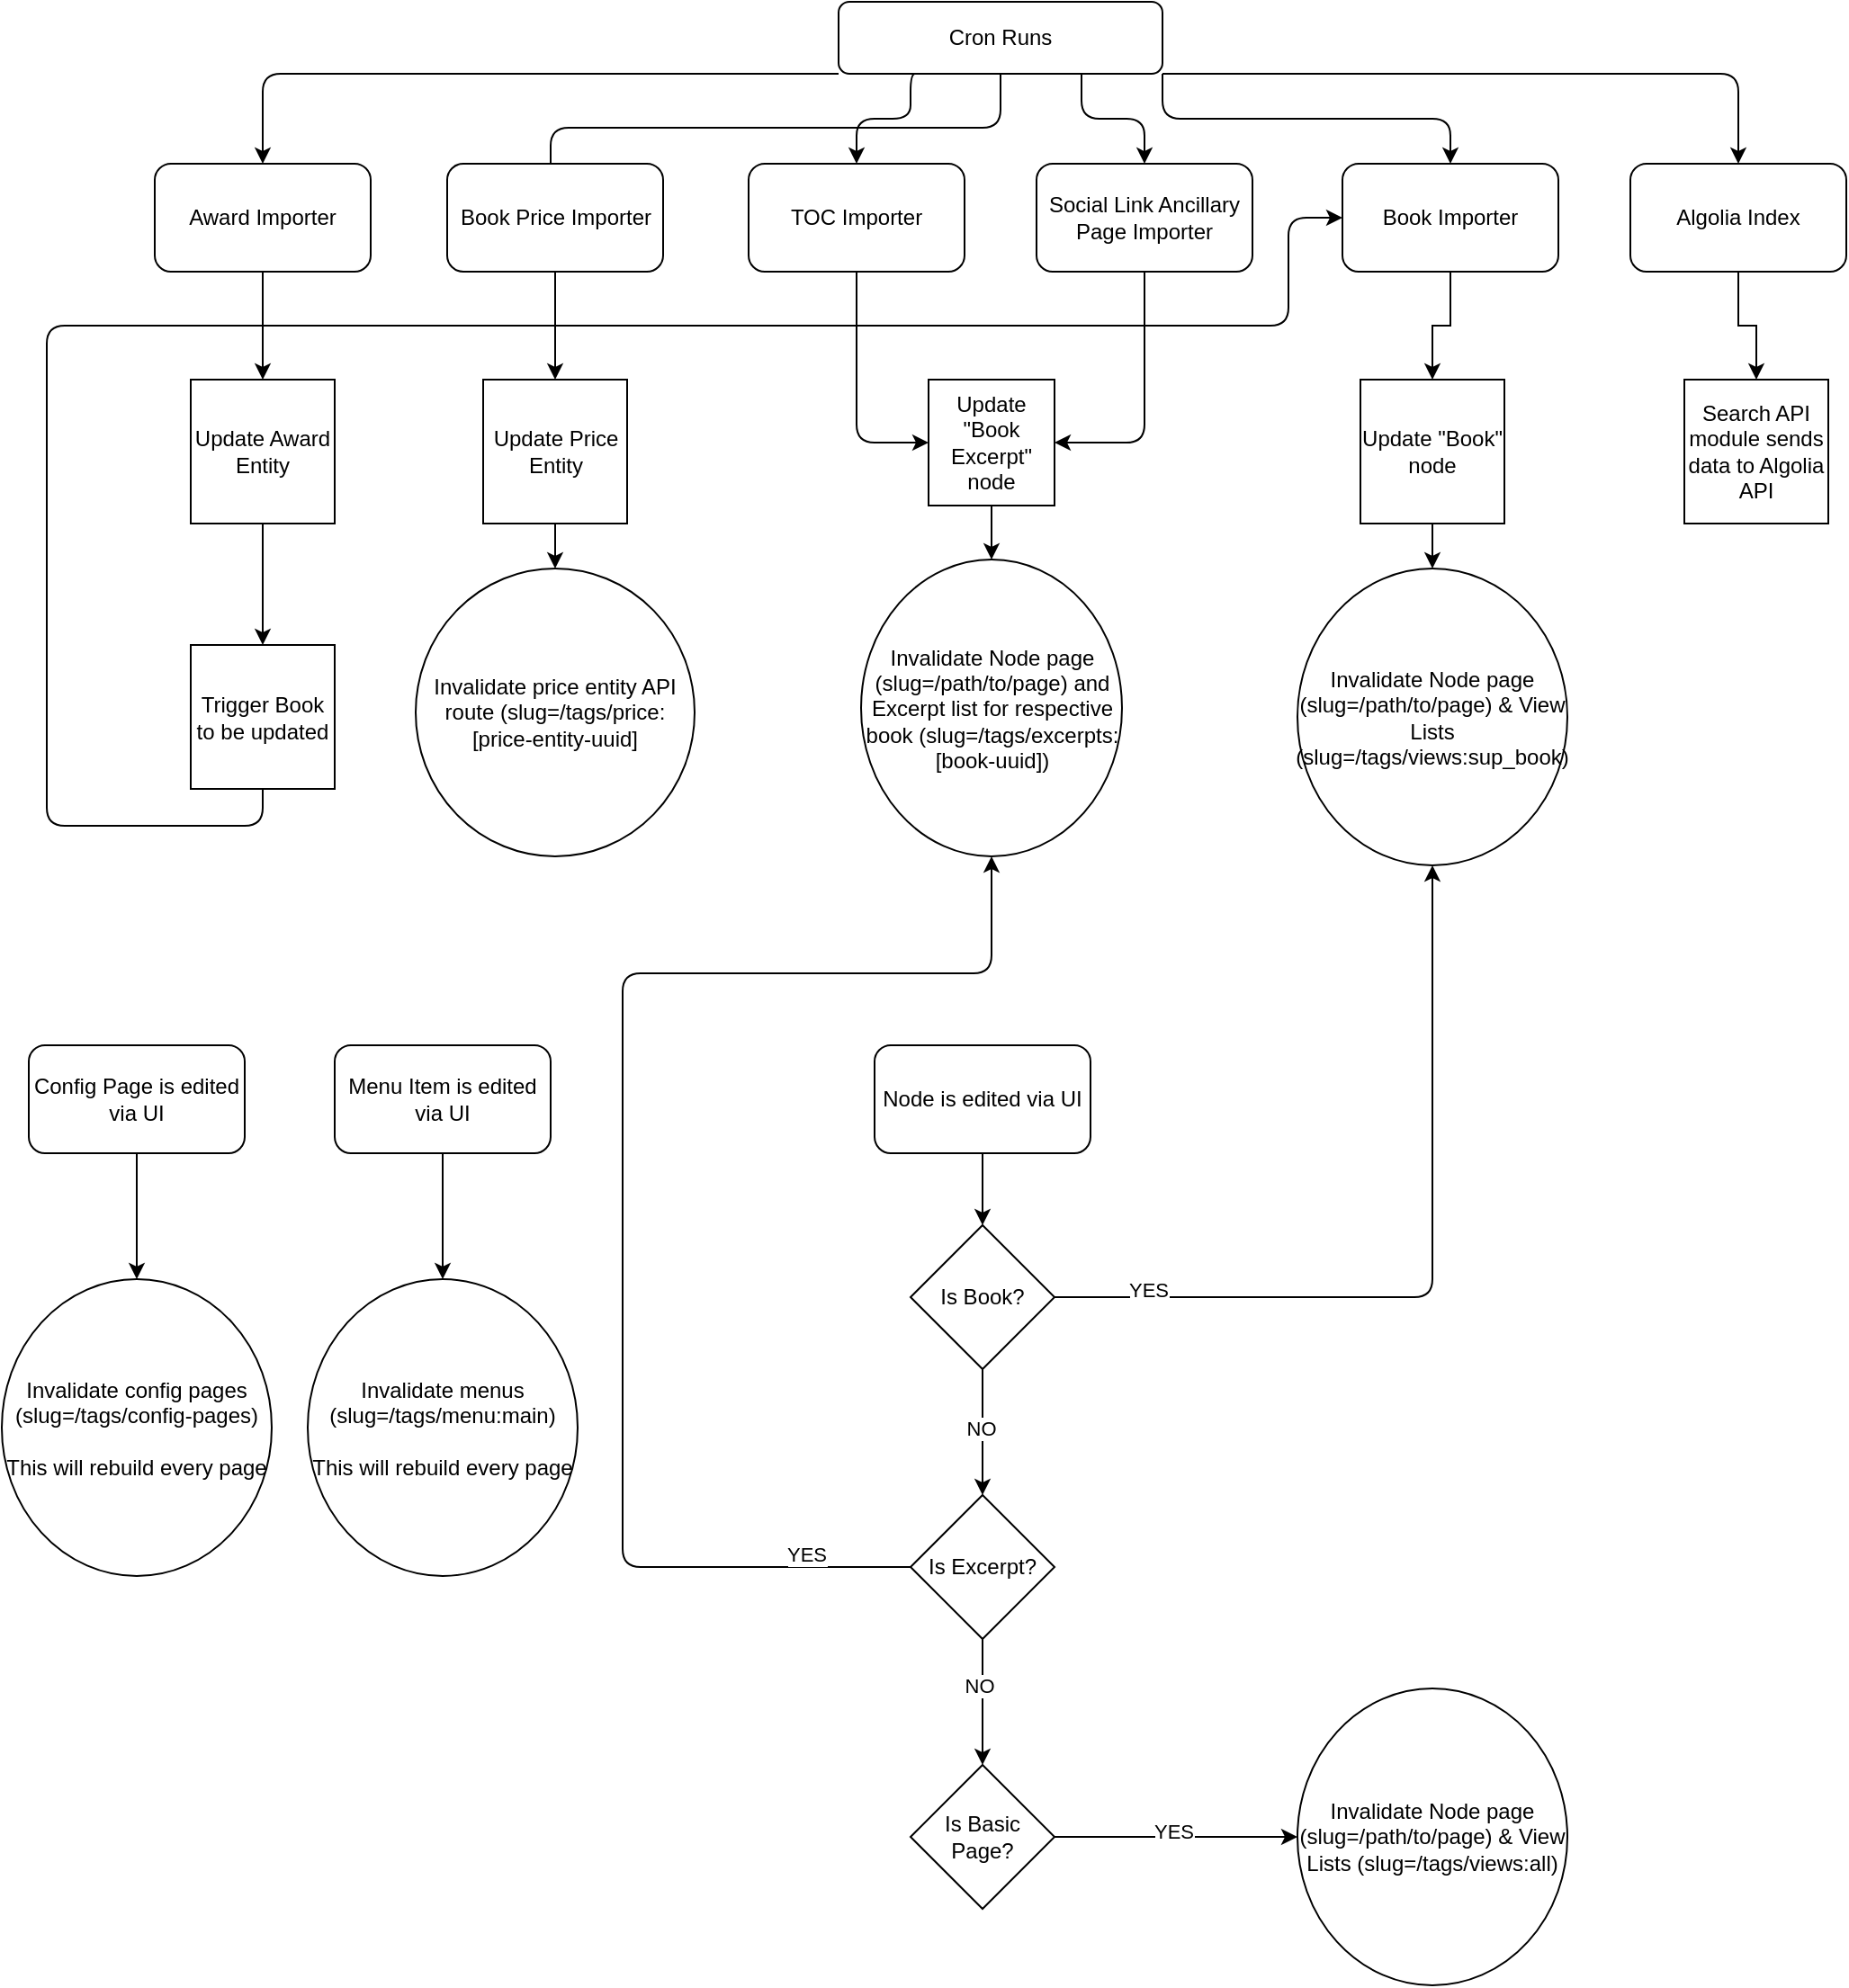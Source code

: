 <mxfile version="24.9.1">
  <diagram id="C5RBs43oDa-KdzZeNtuy" name="Page-1">
    <mxGraphModel dx="2456" dy="1082" grid="1" gridSize="10" guides="1" tooltips="1" connect="1" arrows="1" fold="1" page="1" pageScale="1" pageWidth="827" pageHeight="1169" math="0" shadow="0">
      <root>
        <mxCell id="WIyWlLk6GJQsqaUBKTNV-0" />
        <mxCell id="WIyWlLk6GJQsqaUBKTNV-1" parent="WIyWlLk6GJQsqaUBKTNV-0" />
        <mxCell id="gXQ1bGzr18bKDSAEKjB8-29" style="edgeStyle=orthogonalEdgeStyle;rounded=1;orthogonalLoop=1;jettySize=auto;html=1;exitX=0;exitY=1;exitDx=0;exitDy=0;entryX=0.5;entryY=0;entryDx=0;entryDy=0;curved=0;" parent="WIyWlLk6GJQsqaUBKTNV-1" source="WIyWlLk6GJQsqaUBKTNV-3" target="gXQ1bGzr18bKDSAEKjB8-5" edge="1">
          <mxGeometry relative="1" as="geometry">
            <Array as="points">
              <mxPoint x="-70" y="40" />
            </Array>
          </mxGeometry>
        </mxCell>
        <mxCell id="gXQ1bGzr18bKDSAEKjB8-31" style="edgeStyle=orthogonalEdgeStyle;rounded=1;orthogonalLoop=1;jettySize=auto;html=1;exitX=0.25;exitY=1;exitDx=0;exitDy=0;entryX=0.5;entryY=0;entryDx=0;entryDy=0;curved=0;" parent="WIyWlLk6GJQsqaUBKTNV-1" source="WIyWlLk6GJQsqaUBKTNV-3" target="gXQ1bGzr18bKDSAEKjB8-4" edge="1">
          <mxGeometry relative="1" as="geometry">
            <Array as="points">
              <mxPoint x="290" y="40" />
              <mxPoint x="290" y="65" />
              <mxPoint x="260" y="65" />
            </Array>
          </mxGeometry>
        </mxCell>
        <mxCell id="gXQ1bGzr18bKDSAEKjB8-32" style="edgeStyle=orthogonalEdgeStyle;rounded=1;orthogonalLoop=1;jettySize=auto;html=1;exitX=0.5;exitY=1;exitDx=0;exitDy=0;entryX=0.5;entryY=0;entryDx=0;entryDy=0;curved=0;" parent="WIyWlLk6GJQsqaUBKTNV-1" source="WIyWlLk6GJQsqaUBKTNV-3" target="gXQ1bGzr18bKDSAEKjB8-3" edge="1">
          <mxGeometry relative="1" as="geometry">
            <Array as="points">
              <mxPoint x="340" y="70" />
              <mxPoint x="90" y="70" />
              <mxPoint x="90" y="120" />
            </Array>
          </mxGeometry>
        </mxCell>
        <mxCell id="gXQ1bGzr18bKDSAEKjB8-33" style="edgeStyle=orthogonalEdgeStyle;rounded=1;orthogonalLoop=1;jettySize=auto;html=1;exitX=0.75;exitY=1;exitDx=0;exitDy=0;entryX=0.5;entryY=0;entryDx=0;entryDy=0;curved=0;" parent="WIyWlLk6GJQsqaUBKTNV-1" source="WIyWlLk6GJQsqaUBKTNV-3" target="gXQ1bGzr18bKDSAEKjB8-0" edge="1">
          <mxGeometry relative="1" as="geometry" />
        </mxCell>
        <mxCell id="gXQ1bGzr18bKDSAEKjB8-34" style="edgeStyle=orthogonalEdgeStyle;rounded=1;orthogonalLoop=1;jettySize=auto;html=1;exitX=1;exitY=1;exitDx=0;exitDy=0;entryX=0.5;entryY=0;entryDx=0;entryDy=0;curved=0;" parent="WIyWlLk6GJQsqaUBKTNV-1" source="WIyWlLk6GJQsqaUBKTNV-3" target="gXQ1bGzr18bKDSAEKjB8-1" edge="1">
          <mxGeometry relative="1" as="geometry" />
        </mxCell>
        <mxCell id="gXQ1bGzr18bKDSAEKjB8-35" style="edgeStyle=orthogonalEdgeStyle;rounded=1;orthogonalLoop=1;jettySize=auto;html=1;exitX=1;exitY=1;exitDx=0;exitDy=0;entryX=0.5;entryY=0;entryDx=0;entryDy=0;curved=0;" parent="WIyWlLk6GJQsqaUBKTNV-1" source="WIyWlLk6GJQsqaUBKTNV-3" target="gXQ1bGzr18bKDSAEKjB8-2" edge="1">
          <mxGeometry relative="1" as="geometry">
            <Array as="points">
              <mxPoint x="750" y="40" />
            </Array>
          </mxGeometry>
        </mxCell>
        <mxCell id="WIyWlLk6GJQsqaUBKTNV-3" value="Cron Runs" style="rounded=1;whiteSpace=wrap;html=1;fontSize=12;glass=0;strokeWidth=1;shadow=0;" parent="WIyWlLk6GJQsqaUBKTNV-1" vertex="1">
          <mxGeometry x="250" width="180" height="40" as="geometry" />
        </mxCell>
        <mxCell id="3H67fLxBT_Na-QWWJiMG-2" style="edgeStyle=orthogonalEdgeStyle;rounded=1;orthogonalLoop=1;jettySize=auto;html=1;exitX=0.5;exitY=1;exitDx=0;exitDy=0;entryX=1;entryY=0.5;entryDx=0;entryDy=0;curved=0;" edge="1" parent="WIyWlLk6GJQsqaUBKTNV-1" source="gXQ1bGzr18bKDSAEKjB8-0" target="gXQ1bGzr18bKDSAEKjB8-15">
          <mxGeometry relative="1" as="geometry" />
        </mxCell>
        <mxCell id="gXQ1bGzr18bKDSAEKjB8-0" value="Social Link Ancillary Page Importer" style="rounded=1;whiteSpace=wrap;html=1;" parent="WIyWlLk6GJQsqaUBKTNV-1" vertex="1">
          <mxGeometry x="360" y="90" width="120" height="60" as="geometry" />
        </mxCell>
        <mxCell id="gXQ1bGzr18bKDSAEKjB8-40" style="edgeStyle=orthogonalEdgeStyle;rounded=0;orthogonalLoop=1;jettySize=auto;html=1;exitX=0.5;exitY=1;exitDx=0;exitDy=0;entryX=0.5;entryY=0;entryDx=0;entryDy=0;" parent="WIyWlLk6GJQsqaUBKTNV-1" source="gXQ1bGzr18bKDSAEKjB8-1" target="gXQ1bGzr18bKDSAEKjB8-16" edge="1">
          <mxGeometry relative="1" as="geometry" />
        </mxCell>
        <mxCell id="gXQ1bGzr18bKDSAEKjB8-1" value="Book Importer" style="rounded=1;whiteSpace=wrap;html=1;" parent="WIyWlLk6GJQsqaUBKTNV-1" vertex="1">
          <mxGeometry x="530" y="90" width="120" height="60" as="geometry" />
        </mxCell>
        <mxCell id="gXQ1bGzr18bKDSAEKjB8-41" style="edgeStyle=orthogonalEdgeStyle;rounded=0;orthogonalLoop=1;jettySize=auto;html=1;exitX=0.5;exitY=1;exitDx=0;exitDy=0;entryX=0.5;entryY=0;entryDx=0;entryDy=0;" parent="WIyWlLk6GJQsqaUBKTNV-1" source="gXQ1bGzr18bKDSAEKjB8-2" target="gXQ1bGzr18bKDSAEKjB8-24" edge="1">
          <mxGeometry relative="1" as="geometry" />
        </mxCell>
        <mxCell id="gXQ1bGzr18bKDSAEKjB8-2" value="Algolia Index" style="rounded=1;whiteSpace=wrap;html=1;" parent="WIyWlLk6GJQsqaUBKTNV-1" vertex="1">
          <mxGeometry x="690" y="90" width="120" height="60" as="geometry" />
        </mxCell>
        <mxCell id="gXQ1bGzr18bKDSAEKjB8-38" style="edgeStyle=orthogonalEdgeStyle;rounded=1;orthogonalLoop=1;jettySize=auto;html=1;exitX=0.5;exitY=1;exitDx=0;exitDy=0;entryX=0.5;entryY=0;entryDx=0;entryDy=0;curved=0;" parent="WIyWlLk6GJQsqaUBKTNV-1" source="gXQ1bGzr18bKDSAEKjB8-3" target="gXQ1bGzr18bKDSAEKjB8-17" edge="1">
          <mxGeometry relative="1" as="geometry" />
        </mxCell>
        <mxCell id="gXQ1bGzr18bKDSAEKjB8-3" value="Book Price Importer" style="rounded=1;whiteSpace=wrap;html=1;" parent="WIyWlLk6GJQsqaUBKTNV-1" vertex="1">
          <mxGeometry x="32.5" y="90" width="120" height="60" as="geometry" />
        </mxCell>
        <mxCell id="3H67fLxBT_Na-QWWJiMG-1" style="edgeStyle=orthogonalEdgeStyle;rounded=1;orthogonalLoop=1;jettySize=auto;html=1;exitX=0.5;exitY=1;exitDx=0;exitDy=0;entryX=0;entryY=0.5;entryDx=0;entryDy=0;curved=0;" edge="1" parent="WIyWlLk6GJQsqaUBKTNV-1" source="gXQ1bGzr18bKDSAEKjB8-4" target="gXQ1bGzr18bKDSAEKjB8-15">
          <mxGeometry relative="1" as="geometry" />
        </mxCell>
        <mxCell id="gXQ1bGzr18bKDSAEKjB8-4" value="TOC Importer" style="rounded=1;whiteSpace=wrap;html=1;" parent="WIyWlLk6GJQsqaUBKTNV-1" vertex="1">
          <mxGeometry x="200" y="90" width="120" height="60" as="geometry" />
        </mxCell>
        <mxCell id="gXQ1bGzr18bKDSAEKjB8-36" style="edgeStyle=orthogonalEdgeStyle;rounded=0;orthogonalLoop=1;jettySize=auto;html=1;exitX=0.5;exitY=1;exitDx=0;exitDy=0;entryX=0.5;entryY=0;entryDx=0;entryDy=0;" parent="WIyWlLk6GJQsqaUBKTNV-1" source="gXQ1bGzr18bKDSAEKjB8-5" target="gXQ1bGzr18bKDSAEKjB8-12" edge="1">
          <mxGeometry relative="1" as="geometry" />
        </mxCell>
        <mxCell id="gXQ1bGzr18bKDSAEKjB8-5" value="Award Importer" style="rounded=1;whiteSpace=wrap;html=1;" parent="WIyWlLk6GJQsqaUBKTNV-1" vertex="1">
          <mxGeometry x="-130" y="90" width="120" height="60" as="geometry" />
        </mxCell>
        <mxCell id="gXQ1bGzr18bKDSAEKjB8-42" style="edgeStyle=orthogonalEdgeStyle;rounded=0;orthogonalLoop=1;jettySize=auto;html=1;entryX=0.5;entryY=0;entryDx=0;entryDy=0;" parent="WIyWlLk6GJQsqaUBKTNV-1" source="gXQ1bGzr18bKDSAEKjB8-12" target="gXQ1bGzr18bKDSAEKjB8-13" edge="1">
          <mxGeometry relative="1" as="geometry" />
        </mxCell>
        <mxCell id="gXQ1bGzr18bKDSAEKjB8-12" value="Update Award Entity" style="whiteSpace=wrap;html=1;aspect=fixed;" parent="WIyWlLk6GJQsqaUBKTNV-1" vertex="1">
          <mxGeometry x="-110" y="210" width="80" height="80" as="geometry" />
        </mxCell>
        <mxCell id="3H67fLxBT_Na-QWWJiMG-4" style="edgeStyle=orthogonalEdgeStyle;rounded=1;orthogonalLoop=1;jettySize=auto;html=1;exitX=0.5;exitY=1;exitDx=0;exitDy=0;entryX=0;entryY=0.5;entryDx=0;entryDy=0;curved=0;" edge="1" parent="WIyWlLk6GJQsqaUBKTNV-1" source="gXQ1bGzr18bKDSAEKjB8-13" target="gXQ1bGzr18bKDSAEKjB8-1">
          <mxGeometry relative="1" as="geometry">
            <Array as="points">
              <mxPoint x="-70" y="458" />
              <mxPoint x="-190" y="458" />
              <mxPoint x="-190" y="180" />
              <mxPoint x="500" y="180" />
              <mxPoint x="500" y="120" />
            </Array>
          </mxGeometry>
        </mxCell>
        <mxCell id="gXQ1bGzr18bKDSAEKjB8-13" value="Trigger Book to be updated" style="whiteSpace=wrap;html=1;aspect=fixed;" parent="WIyWlLk6GJQsqaUBKTNV-1" vertex="1">
          <mxGeometry x="-110" y="357.5" width="80" height="80" as="geometry" />
        </mxCell>
        <mxCell id="3H67fLxBT_Na-QWWJiMG-3" style="edgeStyle=orthogonalEdgeStyle;rounded=0;orthogonalLoop=1;jettySize=auto;html=1;exitX=0.5;exitY=1;exitDx=0;exitDy=0;entryX=0.5;entryY=0;entryDx=0;entryDy=0;" edge="1" parent="WIyWlLk6GJQsqaUBKTNV-1" source="gXQ1bGzr18bKDSAEKjB8-15" target="gXQ1bGzr18bKDSAEKjB8-23">
          <mxGeometry relative="1" as="geometry" />
        </mxCell>
        <mxCell id="gXQ1bGzr18bKDSAEKjB8-15" value="Update &quot;Book Excerpt&quot; node" style="whiteSpace=wrap;html=1;aspect=fixed;" parent="WIyWlLk6GJQsqaUBKTNV-1" vertex="1">
          <mxGeometry x="300" y="210" width="70" height="70" as="geometry" />
        </mxCell>
        <mxCell id="gXQ1bGzr18bKDSAEKjB8-46" style="edgeStyle=orthogonalEdgeStyle;rounded=0;orthogonalLoop=1;jettySize=auto;html=1;exitX=0.5;exitY=1;exitDx=0;exitDy=0;entryX=0.5;entryY=0;entryDx=0;entryDy=0;" parent="WIyWlLk6GJQsqaUBKTNV-1" source="gXQ1bGzr18bKDSAEKjB8-16" target="gXQ1bGzr18bKDSAEKjB8-21" edge="1">
          <mxGeometry relative="1" as="geometry" />
        </mxCell>
        <mxCell id="gXQ1bGzr18bKDSAEKjB8-16" value="Update &quot;Book&quot; node" style="whiteSpace=wrap;html=1;aspect=fixed;" parent="WIyWlLk6GJQsqaUBKTNV-1" vertex="1">
          <mxGeometry x="540" y="210" width="80" height="80" as="geometry" />
        </mxCell>
        <mxCell id="gXQ1bGzr18bKDSAEKjB8-44" style="edgeStyle=orthogonalEdgeStyle;rounded=0;orthogonalLoop=1;jettySize=auto;html=1;exitX=0.5;exitY=1;exitDx=0;exitDy=0;entryX=0.5;entryY=0;entryDx=0;entryDy=0;" parent="WIyWlLk6GJQsqaUBKTNV-1" source="gXQ1bGzr18bKDSAEKjB8-17" target="gXQ1bGzr18bKDSAEKjB8-19" edge="1">
          <mxGeometry relative="1" as="geometry" />
        </mxCell>
        <mxCell id="gXQ1bGzr18bKDSAEKjB8-17" value="Update Price Entity" style="whiteSpace=wrap;html=1;aspect=fixed;" parent="WIyWlLk6GJQsqaUBKTNV-1" vertex="1">
          <mxGeometry x="52.5" y="210" width="80" height="80" as="geometry" />
        </mxCell>
        <mxCell id="gXQ1bGzr18bKDSAEKjB8-19" value="&lt;div&gt;Invalidate price entity API route (slug=/tags/price:[price-entity-uuid]&lt;br&gt;&lt;/div&gt;" style="ellipse;whiteSpace=wrap;html=1;" parent="WIyWlLk6GJQsqaUBKTNV-1" vertex="1">
          <mxGeometry x="15" y="315" width="155" height="160" as="geometry" />
        </mxCell>
        <mxCell id="gXQ1bGzr18bKDSAEKjB8-21" value="&lt;div&gt;Invalidate Node page (slug=/path/to/page) &amp;amp; View Lists (slug=/tags/views:sup_book)&lt;/div&gt;" style="ellipse;whiteSpace=wrap;html=1;" parent="WIyWlLk6GJQsqaUBKTNV-1" vertex="1">
          <mxGeometry x="505" y="315" width="150" height="165" as="geometry" />
        </mxCell>
        <mxCell id="gXQ1bGzr18bKDSAEKjB8-23" value="Invalidate Node page (slug=/path/to/page) and Excerpt list for respective book (slug=/tags/excerpts:[book-uuid])" style="ellipse;whiteSpace=wrap;html=1;" parent="WIyWlLk6GJQsqaUBKTNV-1" vertex="1">
          <mxGeometry x="262.5" y="310" width="145" height="165" as="geometry" />
        </mxCell>
        <mxCell id="gXQ1bGzr18bKDSAEKjB8-24" value="&lt;div&gt;Search API module sends data to Algolia API&lt;/div&gt;" style="whiteSpace=wrap;html=1;aspect=fixed;" parent="WIyWlLk6GJQsqaUBKTNV-1" vertex="1">
          <mxGeometry x="720" y="210" width="80" height="80" as="geometry" />
        </mxCell>
        <mxCell id="gXQ1bGzr18bKDSAEKjB8-50" style="edgeStyle=orthogonalEdgeStyle;rounded=0;orthogonalLoop=1;jettySize=auto;html=1;exitX=0.5;exitY=1;exitDx=0;exitDy=0;entryX=0.5;entryY=0;entryDx=0;entryDy=0;" parent="WIyWlLk6GJQsqaUBKTNV-1" source="gXQ1bGzr18bKDSAEKjB8-48" edge="1">
          <mxGeometry relative="1" as="geometry">
            <mxPoint x="330" y="680" as="targetPoint" />
          </mxGeometry>
        </mxCell>
        <mxCell id="gXQ1bGzr18bKDSAEKjB8-48" value="Node is edited via UI" style="rounded=1;whiteSpace=wrap;html=1;" parent="WIyWlLk6GJQsqaUBKTNV-1" vertex="1">
          <mxGeometry x="270" y="580" width="120" height="60" as="geometry" />
        </mxCell>
        <mxCell id="gXQ1bGzr18bKDSAEKjB8-58" style="edgeStyle=orthogonalEdgeStyle;rounded=0;orthogonalLoop=1;jettySize=auto;html=1;exitX=0.5;exitY=1;exitDx=0;exitDy=0;entryX=0.5;entryY=0;entryDx=0;entryDy=0;" parent="WIyWlLk6GJQsqaUBKTNV-1" source="gXQ1bGzr18bKDSAEKjB8-51" target="gXQ1bGzr18bKDSAEKjB8-52" edge="1">
          <mxGeometry relative="1" as="geometry" />
        </mxCell>
        <mxCell id="gXQ1bGzr18bKDSAEKjB8-59" value="&lt;div&gt;NO&lt;/div&gt;" style="edgeLabel;html=1;align=center;verticalAlign=middle;resizable=0;points=[];" parent="gXQ1bGzr18bKDSAEKjB8-58" vertex="1" connectable="0">
          <mxGeometry x="-0.067" y="-1" relative="1" as="geometry">
            <mxPoint as="offset" />
          </mxGeometry>
        </mxCell>
        <mxCell id="gXQ1bGzr18bKDSAEKjB8-61" style="edgeStyle=orthogonalEdgeStyle;rounded=1;orthogonalLoop=1;jettySize=auto;html=1;exitX=1;exitY=0.5;exitDx=0;exitDy=0;entryX=0.5;entryY=1;entryDx=0;entryDy=0;curved=0;" parent="WIyWlLk6GJQsqaUBKTNV-1" source="gXQ1bGzr18bKDSAEKjB8-51" target="gXQ1bGzr18bKDSAEKjB8-21" edge="1">
          <mxGeometry relative="1" as="geometry" />
        </mxCell>
        <mxCell id="gXQ1bGzr18bKDSAEKjB8-62" value="&lt;div&gt;YES&lt;/div&gt;" style="edgeLabel;html=1;align=center;verticalAlign=middle;resizable=0;points=[];" parent="gXQ1bGzr18bKDSAEKjB8-61" vertex="1" connectable="0">
          <mxGeometry x="-0.771" y="4" relative="1" as="geometry">
            <mxPoint as="offset" />
          </mxGeometry>
        </mxCell>
        <mxCell id="gXQ1bGzr18bKDSAEKjB8-51" value="Is Book?" style="rhombus;whiteSpace=wrap;html=1;" parent="WIyWlLk6GJQsqaUBKTNV-1" vertex="1">
          <mxGeometry x="290" y="680" width="80" height="80" as="geometry" />
        </mxCell>
        <mxCell id="gXQ1bGzr18bKDSAEKjB8-54" style="edgeStyle=orthogonalEdgeStyle;rounded=1;orthogonalLoop=1;jettySize=auto;html=1;exitX=0;exitY=0.5;exitDx=0;exitDy=0;entryX=0.5;entryY=1;entryDx=0;entryDy=0;curved=0;" parent="WIyWlLk6GJQsqaUBKTNV-1" source="gXQ1bGzr18bKDSAEKjB8-52" target="gXQ1bGzr18bKDSAEKjB8-23" edge="1">
          <mxGeometry relative="1" as="geometry">
            <Array as="points">
              <mxPoint x="130" y="870" />
              <mxPoint x="130" y="540" />
              <mxPoint x="335" y="540" />
            </Array>
          </mxGeometry>
        </mxCell>
        <mxCell id="gXQ1bGzr18bKDSAEKjB8-55" value="&lt;div&gt;YES&lt;/div&gt;" style="edgeLabel;html=1;align=center;verticalAlign=middle;resizable=0;points=[];" parent="gXQ1bGzr18bKDSAEKjB8-54" vertex="1" connectable="0">
          <mxGeometry x="-0.848" y="-7" relative="1" as="geometry">
            <mxPoint as="offset" />
          </mxGeometry>
        </mxCell>
        <mxCell id="gXQ1bGzr18bKDSAEKjB8-56" style="edgeStyle=orthogonalEdgeStyle;rounded=0;orthogonalLoop=1;jettySize=auto;html=1;exitX=0.5;exitY=1;exitDx=0;exitDy=0;entryX=0.5;entryY=0;entryDx=0;entryDy=0;" parent="WIyWlLk6GJQsqaUBKTNV-1" source="gXQ1bGzr18bKDSAEKjB8-52" target="gXQ1bGzr18bKDSAEKjB8-53" edge="1">
          <mxGeometry relative="1" as="geometry" />
        </mxCell>
        <mxCell id="gXQ1bGzr18bKDSAEKjB8-57" value="NO" style="edgeLabel;html=1;align=center;verticalAlign=middle;resizable=0;points=[];" parent="gXQ1bGzr18bKDSAEKjB8-56" vertex="1" connectable="0">
          <mxGeometry x="-0.265" y="-2" relative="1" as="geometry">
            <mxPoint as="offset" />
          </mxGeometry>
        </mxCell>
        <mxCell id="gXQ1bGzr18bKDSAEKjB8-52" value="Is Excerpt?" style="rhombus;whiteSpace=wrap;html=1;" parent="WIyWlLk6GJQsqaUBKTNV-1" vertex="1">
          <mxGeometry x="290" y="830" width="80" height="80" as="geometry" />
        </mxCell>
        <mxCell id="gXQ1bGzr18bKDSAEKjB8-65" style="edgeStyle=orthogonalEdgeStyle;rounded=0;orthogonalLoop=1;jettySize=auto;html=1;exitX=1;exitY=0.5;exitDx=0;exitDy=0;entryX=0;entryY=0.5;entryDx=0;entryDy=0;" parent="WIyWlLk6GJQsqaUBKTNV-1" source="gXQ1bGzr18bKDSAEKjB8-53" target="gXQ1bGzr18bKDSAEKjB8-64" edge="1">
          <mxGeometry relative="1" as="geometry" />
        </mxCell>
        <mxCell id="gXQ1bGzr18bKDSAEKjB8-66" value="YES" style="edgeLabel;html=1;align=center;verticalAlign=middle;resizable=0;points=[];" parent="gXQ1bGzr18bKDSAEKjB8-65" vertex="1" connectable="0">
          <mxGeometry x="-0.022" y="3" relative="1" as="geometry">
            <mxPoint as="offset" />
          </mxGeometry>
        </mxCell>
        <mxCell id="gXQ1bGzr18bKDSAEKjB8-53" value="Is Basic Page?" style="rhombus;whiteSpace=wrap;html=1;" parent="WIyWlLk6GJQsqaUBKTNV-1" vertex="1">
          <mxGeometry x="290" y="980" width="80" height="80" as="geometry" />
        </mxCell>
        <mxCell id="gXQ1bGzr18bKDSAEKjB8-64" value="&lt;div&gt;Invalidate Node page (slug=/path/to/page) &amp;amp; View Lists (slug=/tags/views:all)&lt;/div&gt;" style="ellipse;whiteSpace=wrap;html=1;" parent="WIyWlLk6GJQsqaUBKTNV-1" vertex="1">
          <mxGeometry x="505" y="937.5" width="150" height="165" as="geometry" />
        </mxCell>
        <mxCell id="gXQ1bGzr18bKDSAEKjB8-121" style="edgeStyle=orthogonalEdgeStyle;rounded=0;orthogonalLoop=1;jettySize=auto;html=1;entryX=0.5;entryY=0;entryDx=0;entryDy=0;" parent="WIyWlLk6GJQsqaUBKTNV-1" source="gXQ1bGzr18bKDSAEKjB8-67" target="gXQ1bGzr18bKDSAEKjB8-120" edge="1">
          <mxGeometry relative="1" as="geometry" />
        </mxCell>
        <mxCell id="gXQ1bGzr18bKDSAEKjB8-67" value="Config Page is edited via UI" style="rounded=1;whiteSpace=wrap;html=1;" parent="WIyWlLk6GJQsqaUBKTNV-1" vertex="1">
          <mxGeometry x="-200" y="580" width="120" height="60" as="geometry" />
        </mxCell>
        <mxCell id="gXQ1bGzr18bKDSAEKjB8-120" value="&lt;div&gt;Invalidate config pages (slug=/tags/config-pages)&lt;/div&gt;&lt;div&gt;&lt;br&gt;&lt;/div&gt;&lt;div&gt;This will rebuild every page&lt;br&gt;&lt;/div&gt;" style="ellipse;whiteSpace=wrap;html=1;" parent="WIyWlLk6GJQsqaUBKTNV-1" vertex="1">
          <mxGeometry x="-215" y="710" width="150" height="165" as="geometry" />
        </mxCell>
        <mxCell id="gXQ1bGzr18bKDSAEKjB8-124" style="edgeStyle=orthogonalEdgeStyle;rounded=0;orthogonalLoop=1;jettySize=auto;html=1;entryX=0.5;entryY=0;entryDx=0;entryDy=0;" parent="WIyWlLk6GJQsqaUBKTNV-1" source="gXQ1bGzr18bKDSAEKjB8-122" target="gXQ1bGzr18bKDSAEKjB8-123" edge="1">
          <mxGeometry relative="1" as="geometry" />
        </mxCell>
        <mxCell id="gXQ1bGzr18bKDSAEKjB8-122" value="Menu Item is edited via UI" style="rounded=1;whiteSpace=wrap;html=1;" parent="WIyWlLk6GJQsqaUBKTNV-1" vertex="1">
          <mxGeometry x="-30" y="580" width="120" height="60" as="geometry" />
        </mxCell>
        <mxCell id="gXQ1bGzr18bKDSAEKjB8-123" value="&lt;div&gt;Invalidate menus (slug=/tags/menu:main)&lt;/div&gt;&lt;div&gt;&lt;br&gt;&lt;/div&gt;&lt;div&gt;This will rebuild every page&lt;br&gt;&lt;/div&gt;" style="ellipse;whiteSpace=wrap;html=1;" parent="WIyWlLk6GJQsqaUBKTNV-1" vertex="1">
          <mxGeometry x="-45" y="710" width="150" height="165" as="geometry" />
        </mxCell>
      </root>
    </mxGraphModel>
  </diagram>
</mxfile>
